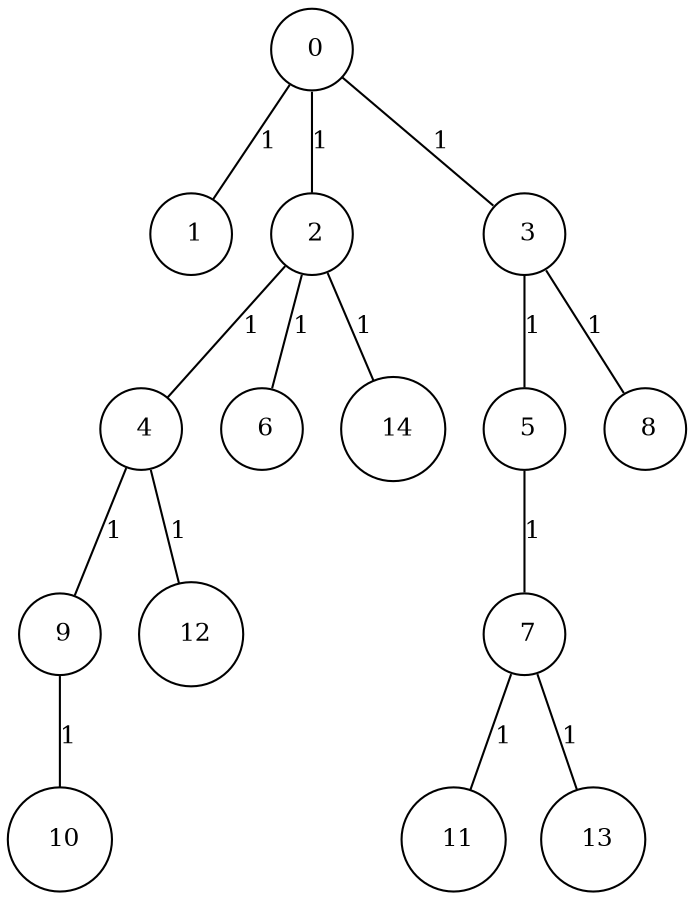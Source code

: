 graph G {
size="8.5,11;"
ratio = "expand;"
fixedsize="true;"
overlap="scale;"
node[shape=circle,width=.12,hight=.12,fontsize=12]
edge[fontsize=12]

0[label=" 0" color=black, pos="0.091033699,1.1896232!"];
1[label=" 1" color=black, pos="0.73384518,2.0831143!"];
2[label=" 2" color=black, pos="0.98334586,1.6032904!"];
3[label=" 3" color=black, pos="1.5486765,1.372077!"];
4[label=" 4" color=black, pos="1.5075484,0.27994447!"];
5[label=" 5" color=black, pos="1.1977576,0.63741969!"];
6[label=" 6" color=black, pos="2.9197188,2.8356858!"];
7[label=" 7" color=black, pos="0.95526139,1.8698856!"];
8[label=" 8" color=black, pos="2.524957,0.12169371!"];
9[label=" 9" color=black, pos="1.2452278,2.5781473!"];
10[label=" 10" color=black, pos="0.81372044,2.6083785!"];
11[label=" 11" color=black, pos="1.5971428,2.1568361!"];
12[label=" 12" color=black, pos="0.79833809,1.3001558!"];
13[label=" 13" color=black, pos="2.3119483,1.5020519!"];
14[label=" 14" color=black, pos="1.51706,1.3757137!"];
0--1[label="1"]
0--2[label="1"]
0--3[label="1"]
2--4[label="1"]
2--6[label="1"]
2--14[label="1"]
3--5[label="1"]
3--8[label="1"]
4--9[label="1"]
4--12[label="1"]
5--7[label="1"]
7--11[label="1"]
7--13[label="1"]
9--10[label="1"]

}
